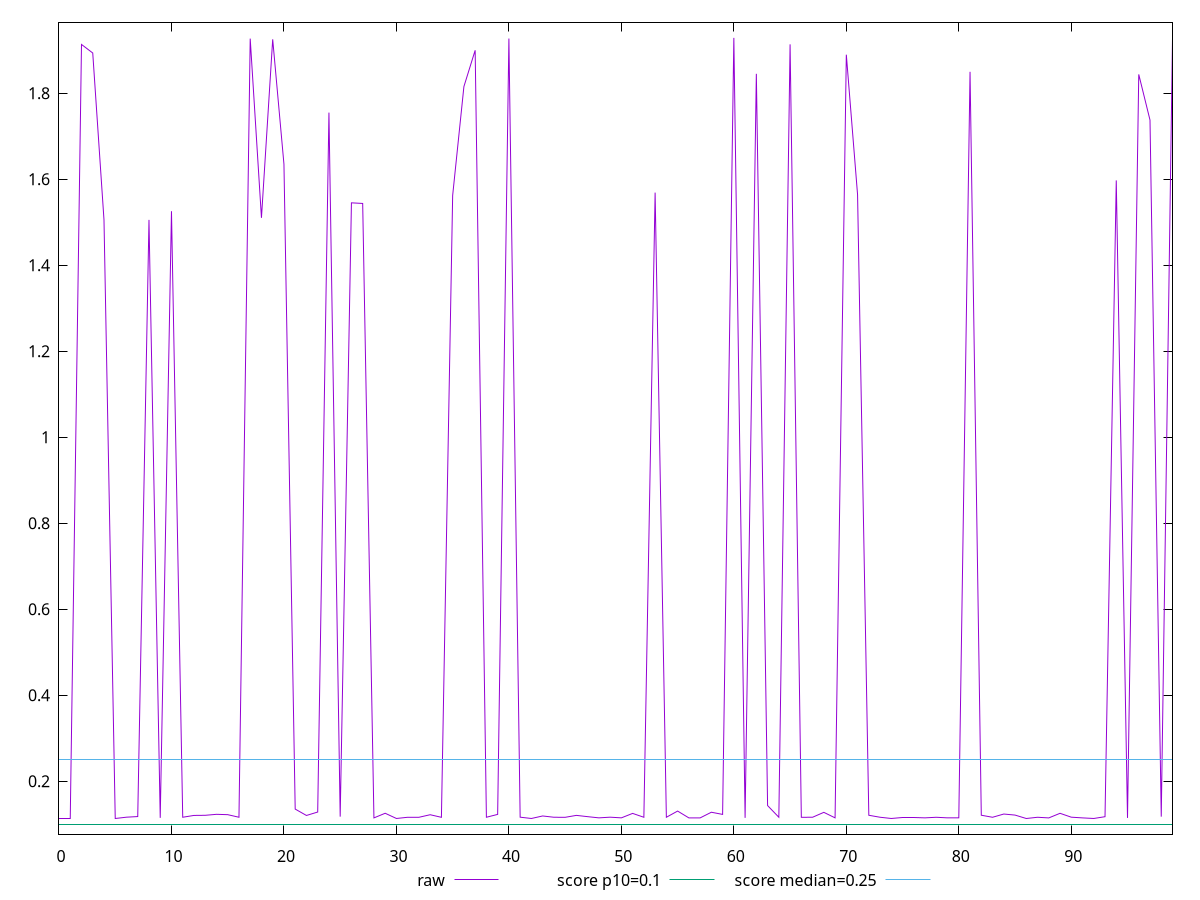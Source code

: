 reset

$raw <<EOF
0 0.113388671875
1 0.11342529296875001
2 1.9137406158447265
3 1.8938649749755858
4 1.5056707000732419
5 0.11342529296875001
6 0.11648437500000001
7 0.1179443359375
8 1.5057048797607422
9 0.11484619140625
10 1.5259035110473633
11 0.1163525390625
12 0.1205908203125
13 0.12087158203124998
14 0.12315185546875
15 0.12234619140625001
16 0.1163525390625
17 1.9273071289062502
18 1.5104932403564453
19 1.925668601989746
20 1.6351899719238283
21 0.1353369140625
22 0.12048583984375001
23 0.12848388671875
24 1.7552220916748045
25 0.117724609375
26 1.5453942489624026
27 1.5439513778686527
28 0.11484619140625
29 0.1256201171875
30 0.11348388671875
31 0.11627685546875001
32 0.11627197265625
33 0.12220703125000001
34 0.11619384765625
35 1.562596778869629
36 1.815800247192383
37 1.9001608276367188
38 0.1163525390625
39 0.12296142578125001
40 1.92744140625
41 0.11648437500000001
42 0.11348388671875
43 0.1193212890625
44 0.1163525390625
45 0.11619384765625
46 0.12068359375
47 0.117724609375
48 0.11494140625
49 0.11648437500000001
50 0.11494140625
51 0.12529296875
52 0.11628906250000001
53 1.5691748046875003
54 0.11631103515625
55 0.1307275390625
56 0.11484619140625
57 0.11480712890625
58 0.12799804687500002
59 0.12296142578125001
60 1.9289843750000002
61 0.11494140625
62 1.8455485916137697
63 0.1434814453125
64 0.1163525390625
65 1.9140058898925782
66 0.11624755859375
67 0.1163525390625
68 0.1277490234375
69 0.11494140625
70 1.8899597167968754
71 1.5642456054687501
72 0.12095703125
73 0.1163525390625
74 0.11348388671875
75 0.1163525390625
76 0.1163525390625
77 0.11494140625
78 0.11628662109375
79 0.11492431640624999
80 0.11494140625
81 1.8500658035278321
82 0.12104248046875
83 0.11628906250000001
84 0.123828125
85 0.12138427734375
86 0.11342529296875001
87 0.1163134765625
88 0.11480712890625
89 0.125517578125
90 0.11648437500000001
91 0.11484619140625
92 0.11348388671875
93 0.11762939453125
94 1.597610664367676
95 0.11480712890625
96 1.844107093811035
97 1.7378700637817384
98 0.11776123046875
99 1.92724853515625
EOF

set key outside below
set xrange [0:99]
set yrange [0.0770767578125:1.9652962890625]
set trange [0.0770767578125:1.9652962890625]
set terminal svg size 640, 500 enhanced background rgb 'white'
set output "report/report_00029_2021-02-24T13-36-40.390Z/cumulative-layout-shift/samples/astro/raw/values.svg"

plot $raw title "raw" with line, \
     0.1 title "score p10=0.1", \
     0.25 title "score median=0.25"

reset
